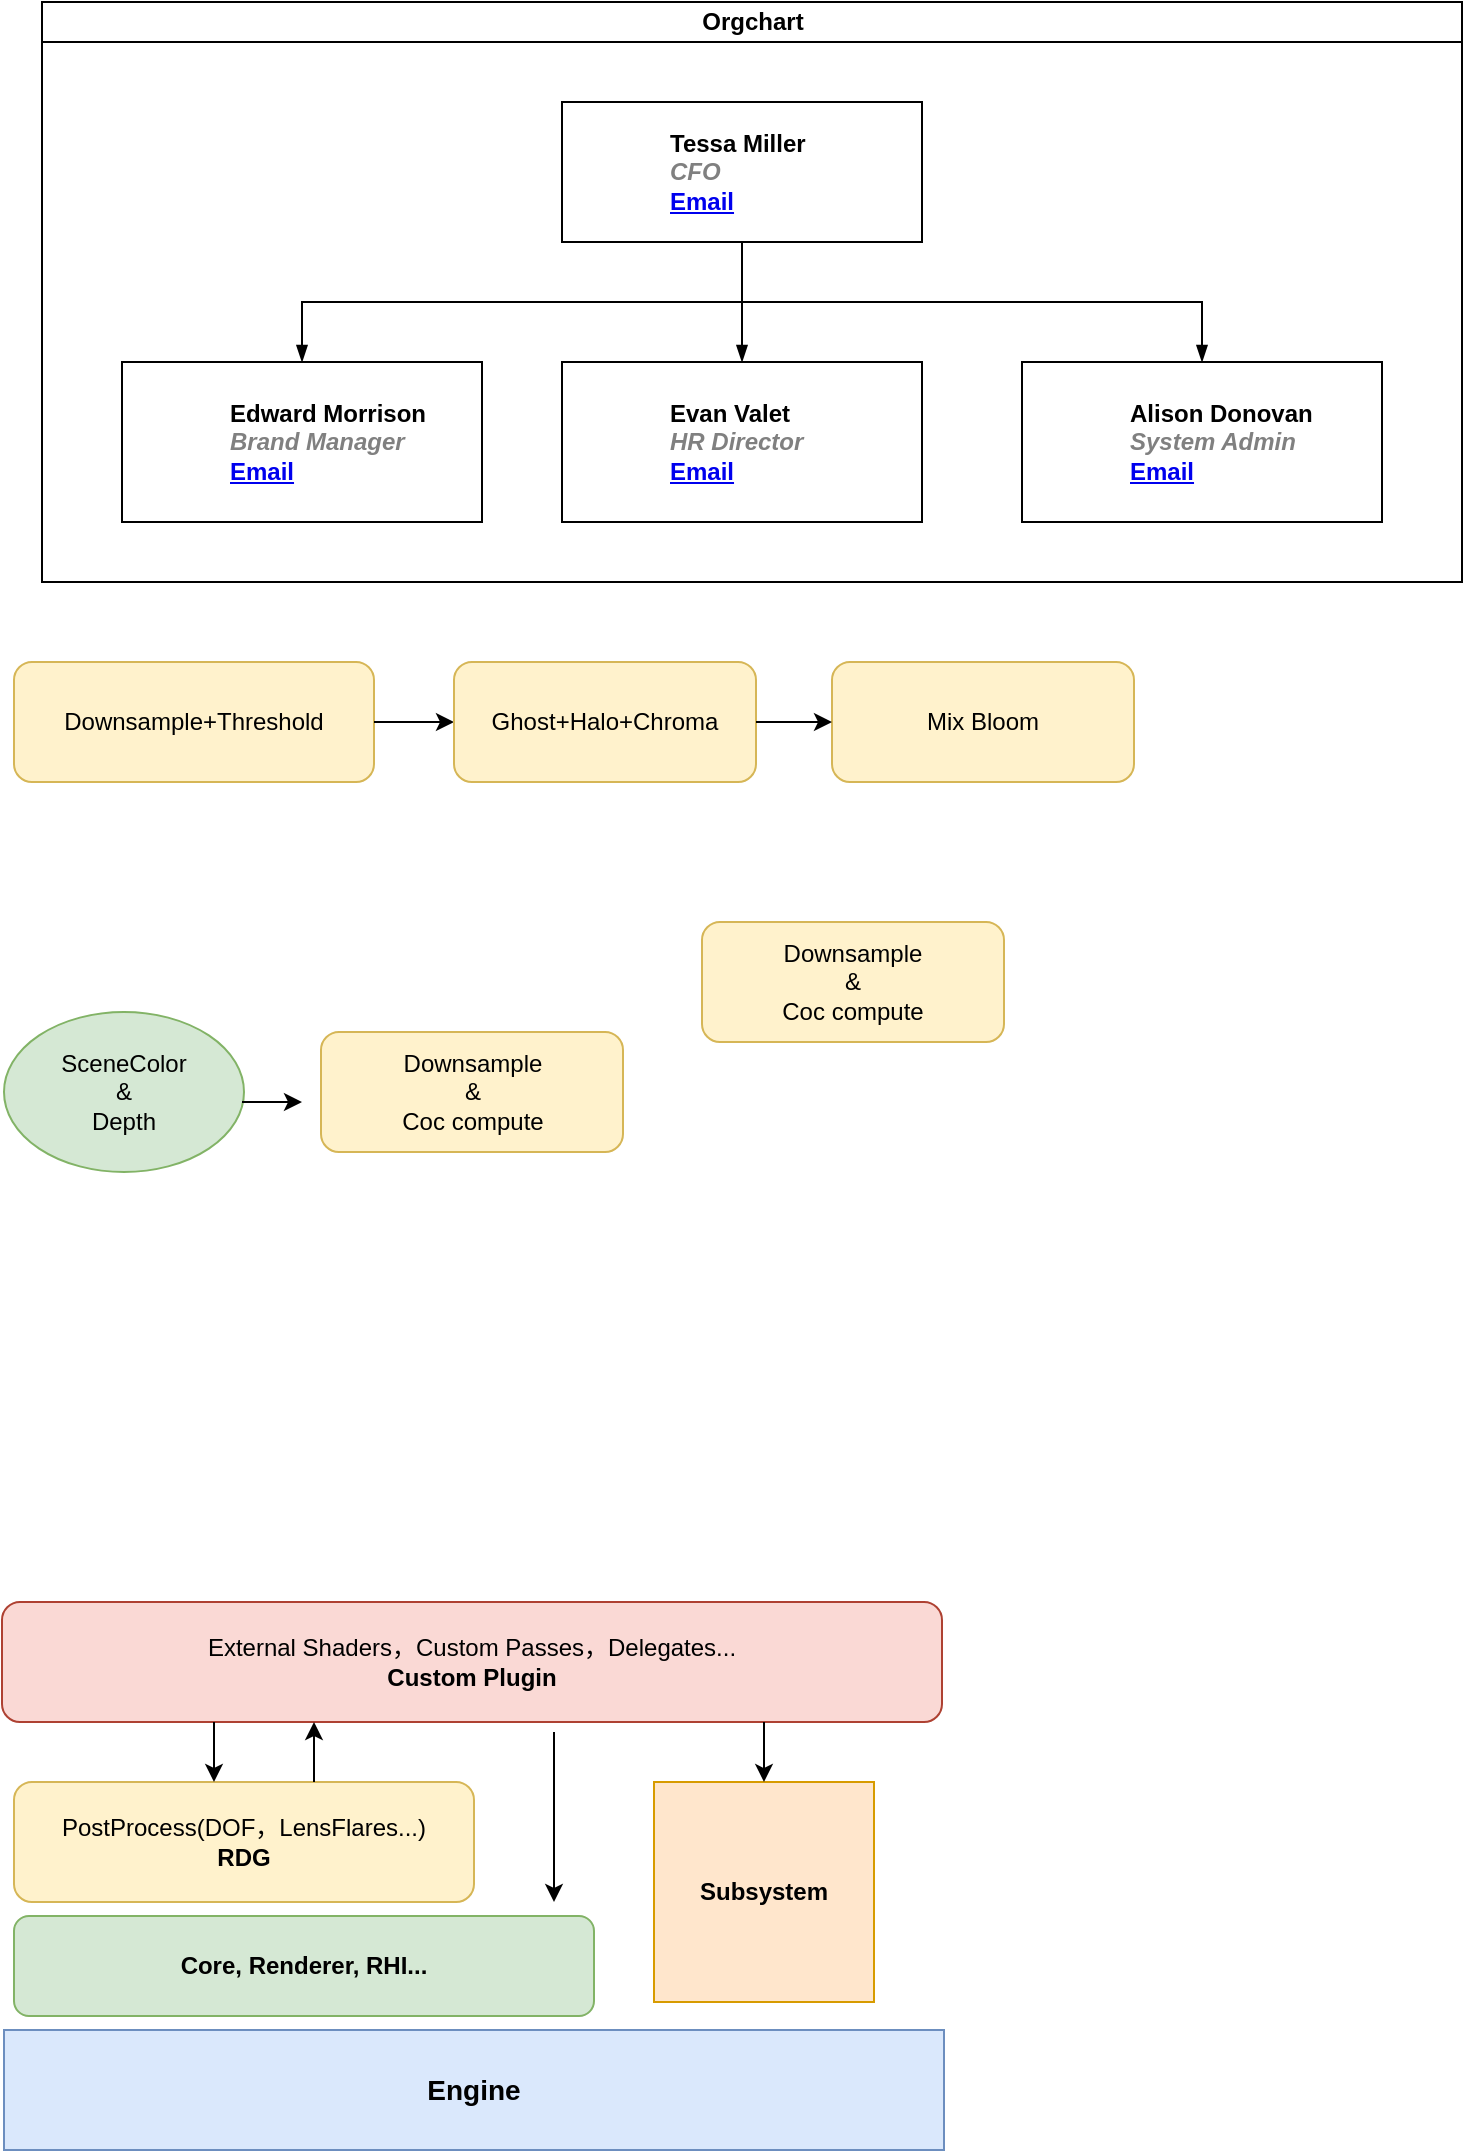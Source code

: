 <mxfile version="22.1.11" type="github">
  <diagram id="prtHgNgQTEPvFCAcTncT" name="Page-1">
    <mxGraphModel dx="2074" dy="1124" grid="1" gridSize="10" guides="1" tooltips="1" connect="1" arrows="1" fold="1" page="1" pageScale="1" pageWidth="827" pageHeight="1169" math="0" shadow="0">
      <root>
        <mxCell id="0" />
        <mxCell id="1" parent="0" />
        <mxCell id="dNxyNK7c78bLwvsdeMH5-11" value="Orgchart" style="swimlane;html=1;startSize=20;horizontal=1;containerType=tree;glass=0;" parent="1" vertex="1">
          <mxGeometry x="40" y="80" width="710" height="290" as="geometry" />
        </mxCell>
        <UserObject label="%name%&lt;br&gt;&lt;i style=&quot;color: gray&quot;&gt;%position%&lt;/i&gt;&lt;br&gt;&lt;a href=&quot;mailto:%email%&quot;&gt;Email&lt;/a&gt;" name="Tessa Miller" position="CFO" location="Office 1" email="me@example.com" placeholders="1" link="https://www.draw.io" id="dNxyNK7c78bLwvsdeMH5-12">
          <mxCell style="label;image=https://cdn3.iconfinder.com/data/icons/user-avatars-1/512/users-3-128.png;whiteSpace=wrap;html=1;rounded=0;glass=0;treeMoving=1;treeFolding=1;" parent="dNxyNK7c78bLwvsdeMH5-11" vertex="1">
            <mxGeometry x="260" y="50" width="180" height="70" as="geometry" />
          </mxCell>
        </UserObject>
        <mxCell id="dNxyNK7c78bLwvsdeMH5-13" value="" style="endArrow=blockThin;endFill=1;fontSize=11;edgeStyle=elbowEdgeStyle;elbow=vertical;rounded=0;" parent="dNxyNK7c78bLwvsdeMH5-11" source="dNxyNK7c78bLwvsdeMH5-12" target="dNxyNK7c78bLwvsdeMH5-14" edge="1">
          <mxGeometry relative="1" as="geometry" />
        </mxCell>
        <UserObject label="%name%&lt;br&gt;&lt;i style=&quot;color: gray&quot;&gt;%position%&lt;/i&gt;&lt;br&gt;&lt;a href=&quot;mailto:%email%&quot;&gt;Email&lt;/a&gt;" name="Edward Morrison" position="Brand Manager" location="Office 2" email="me@example.com" placeholders="1" link="https://www.draw.io" id="dNxyNK7c78bLwvsdeMH5-14">
          <mxCell style="label;image=https://cdn3.iconfinder.com/data/icons/user-avatars-1/512/users-10-3-128.png;whiteSpace=wrap;html=1;rounded=0;glass=0;treeFolding=1;treeMoving=1;" parent="dNxyNK7c78bLwvsdeMH5-11" vertex="1">
            <mxGeometry x="40" y="180" width="180" height="80" as="geometry" />
          </mxCell>
        </UserObject>
        <mxCell id="dNxyNK7c78bLwvsdeMH5-15" value="" style="endArrow=blockThin;endFill=1;fontSize=11;edgeStyle=elbowEdgeStyle;elbow=vertical;rounded=0;" parent="dNxyNK7c78bLwvsdeMH5-11" source="dNxyNK7c78bLwvsdeMH5-12" target="dNxyNK7c78bLwvsdeMH5-16" edge="1">
          <mxGeometry relative="1" as="geometry" />
        </mxCell>
        <UserObject label="%name%&lt;br&gt;&lt;i style=&quot;color: gray&quot;&gt;%position%&lt;/i&gt;&lt;br&gt;&lt;a href=&quot;mailto:%email%&quot;&gt;Email&lt;/a&gt;" name="Evan Valet" position="HR Director" location="Office 4" email="me@example.com" placeholders="1" link="https://www.draw.io" id="dNxyNK7c78bLwvsdeMH5-16">
          <mxCell style="label;image=https://cdn3.iconfinder.com/data/icons/user-avatars-1/512/users-9-2-128.png;whiteSpace=wrap;html=1;rounded=0;glass=0;treeFolding=1;treeMoving=1;" parent="dNxyNK7c78bLwvsdeMH5-11" vertex="1">
            <mxGeometry x="260" y="180" width="180" height="80" as="geometry" />
          </mxCell>
        </UserObject>
        <mxCell id="dNxyNK7c78bLwvsdeMH5-17" value="" style="endArrow=blockThin;endFill=1;fontSize=11;edgeStyle=elbowEdgeStyle;elbow=vertical;rounded=0;" parent="dNxyNK7c78bLwvsdeMH5-11" source="dNxyNK7c78bLwvsdeMH5-12" target="dNxyNK7c78bLwvsdeMH5-18" edge="1">
          <mxGeometry relative="1" as="geometry" />
        </mxCell>
        <UserObject label="%name%&lt;br&gt;&lt;i style=&quot;color: gray&quot;&gt;%position%&lt;/i&gt;&lt;br&gt;&lt;a href=&quot;mailto:%email%&quot;&gt;Email&lt;/a&gt;" name="Alison Donovan" position="System Admin" location="Office 3" email="me@example.com" placeholders="1" link="https://www.draw.io" id="dNxyNK7c78bLwvsdeMH5-18">
          <mxCell style="label;image=https://cdn3.iconfinder.com/data/icons/user-avatars-1/512/users-2-128.png;whiteSpace=wrap;html=1;rounded=0;glass=0;" parent="dNxyNK7c78bLwvsdeMH5-11" vertex="1">
            <mxGeometry x="490" y="180" width="180" height="80" as="geometry" />
          </mxCell>
        </UserObject>
        <mxCell id="rrk-t0MwAY4mqc4zjHhk-1" value="&lt;b&gt;Core, Renderer, RHI...&lt;/b&gt;" style="rounded=1;whiteSpace=wrap;html=1;fillColor=#d5e8d4;strokeColor=#82b366;" parent="1" vertex="1">
          <mxGeometry x="26" y="1037" width="290" height="50" as="geometry" />
        </mxCell>
        <mxCell id="rrk-t0MwAY4mqc4zjHhk-2" value="&lt;font style=&quot;font-size: 14px;&quot;&gt;&lt;b&gt;Engine&lt;/b&gt;&lt;/font&gt;" style="rounded=0;whiteSpace=wrap;html=1;fillColor=#dae8fc;strokeColor=#6c8ebf;" parent="1" vertex="1">
          <mxGeometry x="21" y="1094" width="470" height="60" as="geometry" />
        </mxCell>
        <mxCell id="rrk-t0MwAY4mqc4zjHhk-3" value="PostProcess(DOF，LensFlares...)&lt;b&gt;&lt;br&gt;RDG&lt;/b&gt;" style="rounded=1;whiteSpace=wrap;html=1;fillColor=#fff2cc;strokeColor=#d6b656;" parent="1" vertex="1">
          <mxGeometry x="26" y="970" width="230" height="60" as="geometry" />
        </mxCell>
        <mxCell id="rrk-t0MwAY4mqc4zjHhk-4" value="&lt;b&gt;Subsystem&lt;/b&gt;" style="whiteSpace=wrap;html=1;aspect=fixed;fillColor=#ffe6cc;strokeColor=#d79b00;" parent="1" vertex="1">
          <mxGeometry x="346" y="970" width="110" height="110" as="geometry" />
        </mxCell>
        <mxCell id="rrk-t0MwAY4mqc4zjHhk-5" value="External Shaders，Custom Passes，Delegates...&lt;br&gt;&lt;b&gt;Custom Plugin&lt;/b&gt;" style="rounded=1;whiteSpace=wrap;html=1;fillColor=#fad9d5;strokeColor=#ae4132;" parent="1" vertex="1">
          <mxGeometry x="20" y="880" width="470" height="60" as="geometry" />
        </mxCell>
        <mxCell id="rrk-t0MwAY4mqc4zjHhk-7" value="" style="endArrow=classic;html=1;rounded=0;" parent="1" edge="1">
          <mxGeometry width="50" height="50" relative="1" as="geometry">
            <mxPoint x="176" y="970" as="sourcePoint" />
            <mxPoint x="176" y="940" as="targetPoint" />
          </mxGeometry>
        </mxCell>
        <mxCell id="rrk-t0MwAY4mqc4zjHhk-8" value="" style="endArrow=classic;html=1;rounded=0;" parent="1" target="rrk-t0MwAY4mqc4zjHhk-3" edge="1">
          <mxGeometry width="50" height="50" relative="1" as="geometry">
            <mxPoint x="126" y="940" as="sourcePoint" />
            <mxPoint x="176" y="890" as="targetPoint" />
            <Array as="points">
              <mxPoint x="126" y="970" />
            </Array>
          </mxGeometry>
        </mxCell>
        <mxCell id="rrk-t0MwAY4mqc4zjHhk-10" value="" style="endArrow=classic;html=1;rounded=0;" parent="1" edge="1">
          <mxGeometry width="50" height="50" relative="1" as="geometry">
            <mxPoint x="296" y="945" as="sourcePoint" />
            <mxPoint x="296" y="1030" as="targetPoint" />
            <Array as="points">
              <mxPoint x="296" y="1030" />
            </Array>
          </mxGeometry>
        </mxCell>
        <mxCell id="rrk-t0MwAY4mqc4zjHhk-11" value="" style="endArrow=classic;html=1;rounded=0;" parent="1" edge="1">
          <mxGeometry width="50" height="50" relative="1" as="geometry">
            <mxPoint x="401" y="940" as="sourcePoint" />
            <mxPoint x="401" y="970" as="targetPoint" />
          </mxGeometry>
        </mxCell>
        <mxCell id="NkCHQ_PxM2jNgCrOMfvo-1" value="Downsample+Threshold" style="rounded=1;whiteSpace=wrap;html=1;fillColor=#fff2cc;strokeColor=#d6b656;" parent="1" vertex="1">
          <mxGeometry x="26" y="410" width="180" height="60" as="geometry" />
        </mxCell>
        <mxCell id="NkCHQ_PxM2jNgCrOMfvo-2" value="" style="endArrow=classic;html=1;rounded=0;entryX=0;entryY=0.5;entryDx=0;entryDy=0;" parent="1" target="NkCHQ_PxM2jNgCrOMfvo-3" edge="1">
          <mxGeometry width="50" height="50" relative="1" as="geometry">
            <mxPoint x="206" y="440" as="sourcePoint" />
            <mxPoint x="256" y="390" as="targetPoint" />
          </mxGeometry>
        </mxCell>
        <mxCell id="NkCHQ_PxM2jNgCrOMfvo-3" value="Ghost+Halo+Chroma" style="rounded=1;whiteSpace=wrap;html=1;fillColor=#fff2cc;strokeColor=#d6b656;" parent="1" vertex="1">
          <mxGeometry x="246" y="410" width="151" height="60" as="geometry" />
        </mxCell>
        <mxCell id="NkCHQ_PxM2jNgCrOMfvo-4" value="Mix Bloom" style="rounded=1;whiteSpace=wrap;html=1;fillColor=#fff2cc;strokeColor=#d6b656;" parent="1" vertex="1">
          <mxGeometry x="435" y="410" width="151" height="60" as="geometry" />
        </mxCell>
        <mxCell id="NkCHQ_PxM2jNgCrOMfvo-6" value="" style="endArrow=classic;html=1;rounded=0;exitX=1;exitY=0.5;exitDx=0;exitDy=0;" parent="1" source="NkCHQ_PxM2jNgCrOMfvo-3" target="NkCHQ_PxM2jNgCrOMfvo-4" edge="1">
          <mxGeometry width="50" height="50" relative="1" as="geometry">
            <mxPoint x="216" y="450" as="sourcePoint" />
            <mxPoint x="266" y="450" as="targetPoint" />
          </mxGeometry>
        </mxCell>
        <mxCell id="0FHECyoi1kmDxe4JBDvZ-1" value="SceneColor&lt;br&gt;&amp;amp;&lt;br&gt;Depth" style="ellipse;whiteSpace=wrap;html=1;fillColor=#d5e8d4;strokeColor=#82b366;" vertex="1" parent="1">
          <mxGeometry x="21" y="585" width="120" height="80" as="geometry" />
        </mxCell>
        <mxCell id="0FHECyoi1kmDxe4JBDvZ-2" value="" style="endArrow=classic;html=1;rounded=0;" edge="1" parent="1">
          <mxGeometry width="50" height="50" relative="1" as="geometry">
            <mxPoint x="140" y="630" as="sourcePoint" />
            <mxPoint x="170" y="630" as="targetPoint" />
          </mxGeometry>
        </mxCell>
        <mxCell id="0FHECyoi1kmDxe4JBDvZ-3" value="Downsample&lt;br&gt;&amp;amp;&lt;br&gt;Coc compute" style="rounded=1;whiteSpace=wrap;html=1;fillColor=#fff2cc;strokeColor=#d6b656;" vertex="1" parent="1">
          <mxGeometry x="179.5" y="595" width="151" height="60" as="geometry" />
        </mxCell>
        <mxCell id="0FHECyoi1kmDxe4JBDvZ-4" value="Downsample&lt;br&gt;&amp;amp;&lt;br&gt;Coc compute" style="rounded=1;whiteSpace=wrap;html=1;fillColor=#fff2cc;strokeColor=#d6b656;" vertex="1" parent="1">
          <mxGeometry x="370" y="540" width="151" height="60" as="geometry" />
        </mxCell>
      </root>
    </mxGraphModel>
  </diagram>
</mxfile>
